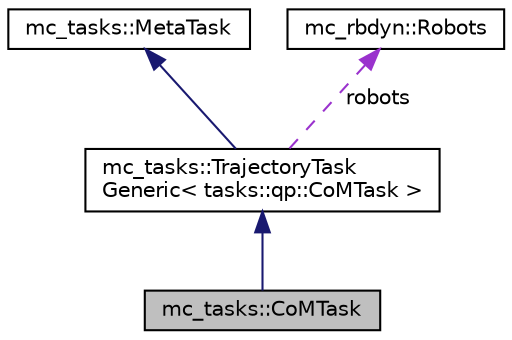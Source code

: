 digraph "mc_tasks::CoMTask"
{
 // INTERACTIVE_SVG=YES
  edge [fontname="Helvetica",fontsize="10",labelfontname="Helvetica",labelfontsize="10"];
  node [fontname="Helvetica",fontsize="10",shape=record];
  Node3 [label="mc_tasks::CoMTask",height=0.2,width=0.4,color="black", fillcolor="grey75", style="filled", fontcolor="black"];
  Node4 -> Node3 [dir="back",color="midnightblue",fontsize="10",style="solid",fontname="Helvetica"];
  Node4 [label="mc_tasks::TrajectoryTask\lGeneric\< tasks::qp::CoMTask \>",height=0.2,width=0.4,color="black", fillcolor="white", style="filled",URL="$structmc__tasks_1_1TrajectoryTaskGeneric.html"];
  Node5 -> Node4 [dir="back",color="midnightblue",fontsize="10",style="solid",fontname="Helvetica"];
  Node5 [label="mc_tasks::MetaTask",height=0.2,width=0.4,color="black", fillcolor="white", style="filled",URL="$structmc__tasks_1_1MetaTask.html",tooltip="Represents a generic task. "];
  Node6 -> Node4 [dir="back",color="darkorchid3",fontsize="10",style="dashed",label=" robots" ,fontname="Helvetica"];
  Node6 [label="mc_rbdyn::Robots",height=0.2,width=0.4,color="black", fillcolor="white", style="filled",URL="$structmc__rbdyn_1_1Robots.html"];
}
